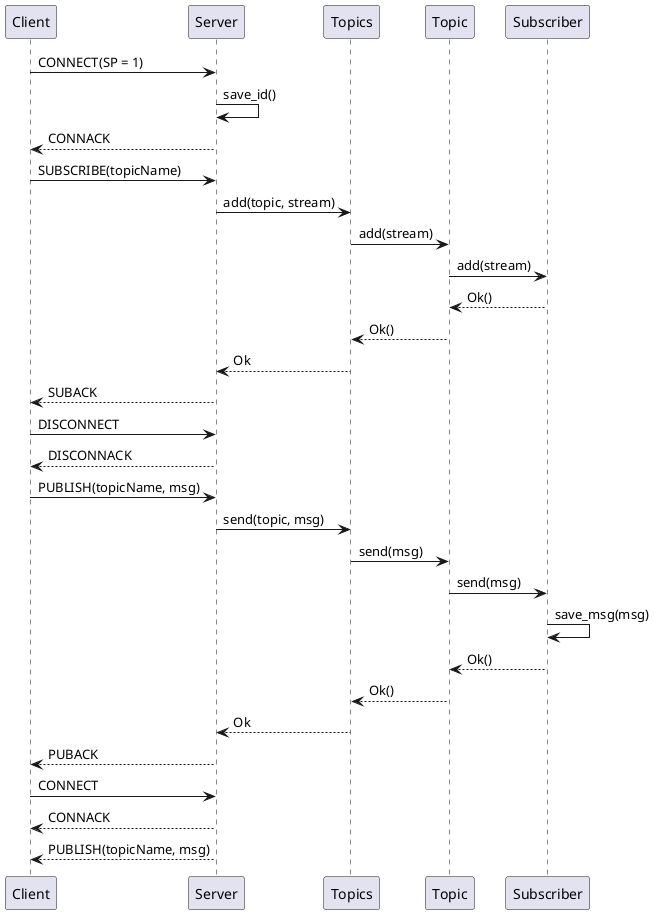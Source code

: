 @startuml


participant Client as cl order 1
participant Server as sv order 2
participant Topics as topics order 3
participant Topic as topic order 4
participant Subscriber as Sub order 5

cl -> sv: CONNECT(SP = 1)
sv -> sv : save_id()
sv --> cl: CONNACK



cl -> sv: SUBSCRIBE(topicName)
sv -> topics: add(topic, stream)
topics -> topic: add(stream)
topic -> Sub: add(stream)
Sub --> topic: Ok()
topic --> topics: Ok()
topics --> sv: Ok
sv --> cl: SUBACK

cl -> sv: DISCONNECT
sv --> cl: DISCONNACK

cl -> sv: PUBLISH(topicName, msg)
sv -> topics: send(topic, msg)
topics -> topic: send(msg)
topic -> Sub: send(msg)
Sub -> Sub: save_msg(msg)
Sub --> topic: Ok()
topic --> topics: Ok()
topics --> sv: Ok
sv --> cl: PUBACK

cl -> sv: CONNECT
sv --> cl: CONNACK

sv --> cl: PUBLISH(topicName, msg)



@enduml